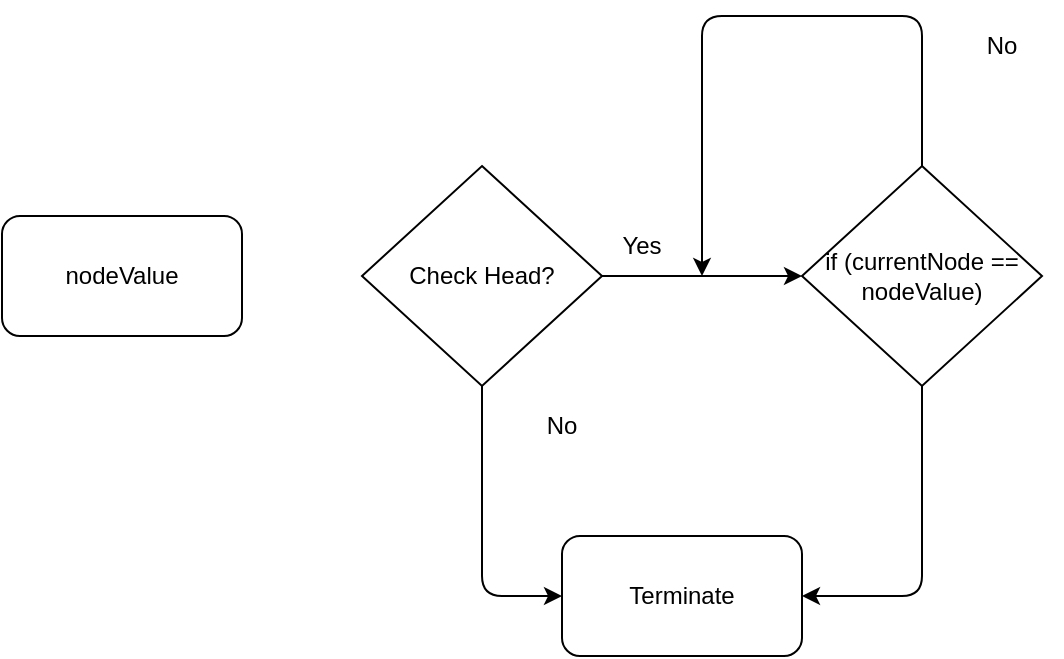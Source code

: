 <mxfile>
    <diagram id="ZVZMkGVnmcX2JIgBXOR9" name="Page-1">
        <mxGraphModel dx="1553" dy="375" grid="1" gridSize="10" guides="1" tooltips="1" connect="1" arrows="1" fold="1" page="1" pageScale="1" pageWidth="850" pageHeight="1100" math="0" shadow="0">
            <root>
                <mxCell id="0"/>
                <mxCell id="1" parent="0"/>
                <mxCell id="2" value="nodeValue" style="rounded=1;whiteSpace=wrap;html=1;" vertex="1" parent="1">
                    <mxGeometry x="80" y="150" width="120" height="60" as="geometry"/>
                </mxCell>
                <mxCell id="5" value="" style="edgeStyle=none;html=1;" edge="1" parent="1" source="3" target="4">
                    <mxGeometry relative="1" as="geometry"/>
                </mxCell>
                <mxCell id="8" value="" style="edgeStyle=none;html=1;" edge="1" parent="1" source="3" target="6">
                    <mxGeometry relative="1" as="geometry">
                        <Array as="points">
                            <mxPoint x="320" y="340"/>
                        </Array>
                    </mxGeometry>
                </mxCell>
                <mxCell id="3" value="Check Head?" style="rhombus;whiteSpace=wrap;html=1;" vertex="1" parent="1">
                    <mxGeometry x="260" y="125" width="120" height="110" as="geometry"/>
                </mxCell>
                <mxCell id="7" value="" style="edgeStyle=none;html=1;" edge="1" parent="1" source="4" target="6">
                    <mxGeometry relative="1" as="geometry">
                        <Array as="points">
                            <mxPoint x="540" y="340"/>
                        </Array>
                    </mxGeometry>
                </mxCell>
                <mxCell id="4" value="if (currentNode == nodeValue)" style="rhombus;whiteSpace=wrap;html=1;" vertex="1" parent="1">
                    <mxGeometry x="480" y="125" width="120" height="110" as="geometry"/>
                </mxCell>
                <mxCell id="6" value="Terminate" style="rounded=1;whiteSpace=wrap;html=1;" vertex="1" parent="1">
                    <mxGeometry x="360" y="310" width="120" height="60" as="geometry"/>
                </mxCell>
                <mxCell id="9" value="" style="endArrow=classic;html=1;exitX=0.5;exitY=0;exitDx=0;exitDy=0;" edge="1" parent="1" source="4">
                    <mxGeometry width="50" height="50" relative="1" as="geometry">
                        <mxPoint x="710" y="200" as="sourcePoint"/>
                        <mxPoint x="430" y="180" as="targetPoint"/>
                        <Array as="points">
                            <mxPoint x="540" y="50"/>
                            <mxPoint x="430" y="50"/>
                        </Array>
                    </mxGeometry>
                </mxCell>
                <mxCell id="10" value="Yes" style="text;html=1;strokeColor=none;fillColor=none;align=center;verticalAlign=middle;whiteSpace=wrap;rounded=0;" vertex="1" parent="1">
                    <mxGeometry x="370" y="150" width="60" height="30" as="geometry"/>
                </mxCell>
                <mxCell id="11" value="No" style="text;html=1;strokeColor=none;fillColor=none;align=center;verticalAlign=middle;whiteSpace=wrap;rounded=0;" vertex="1" parent="1">
                    <mxGeometry x="330" y="240" width="60" height="30" as="geometry"/>
                </mxCell>
                <mxCell id="12" value="No" style="text;html=1;strokeColor=none;fillColor=none;align=center;verticalAlign=middle;whiteSpace=wrap;rounded=0;" vertex="1" parent="1">
                    <mxGeometry x="550" y="50" width="60" height="30" as="geometry"/>
                </mxCell>
            </root>
        </mxGraphModel>
    </diagram>
</mxfile>